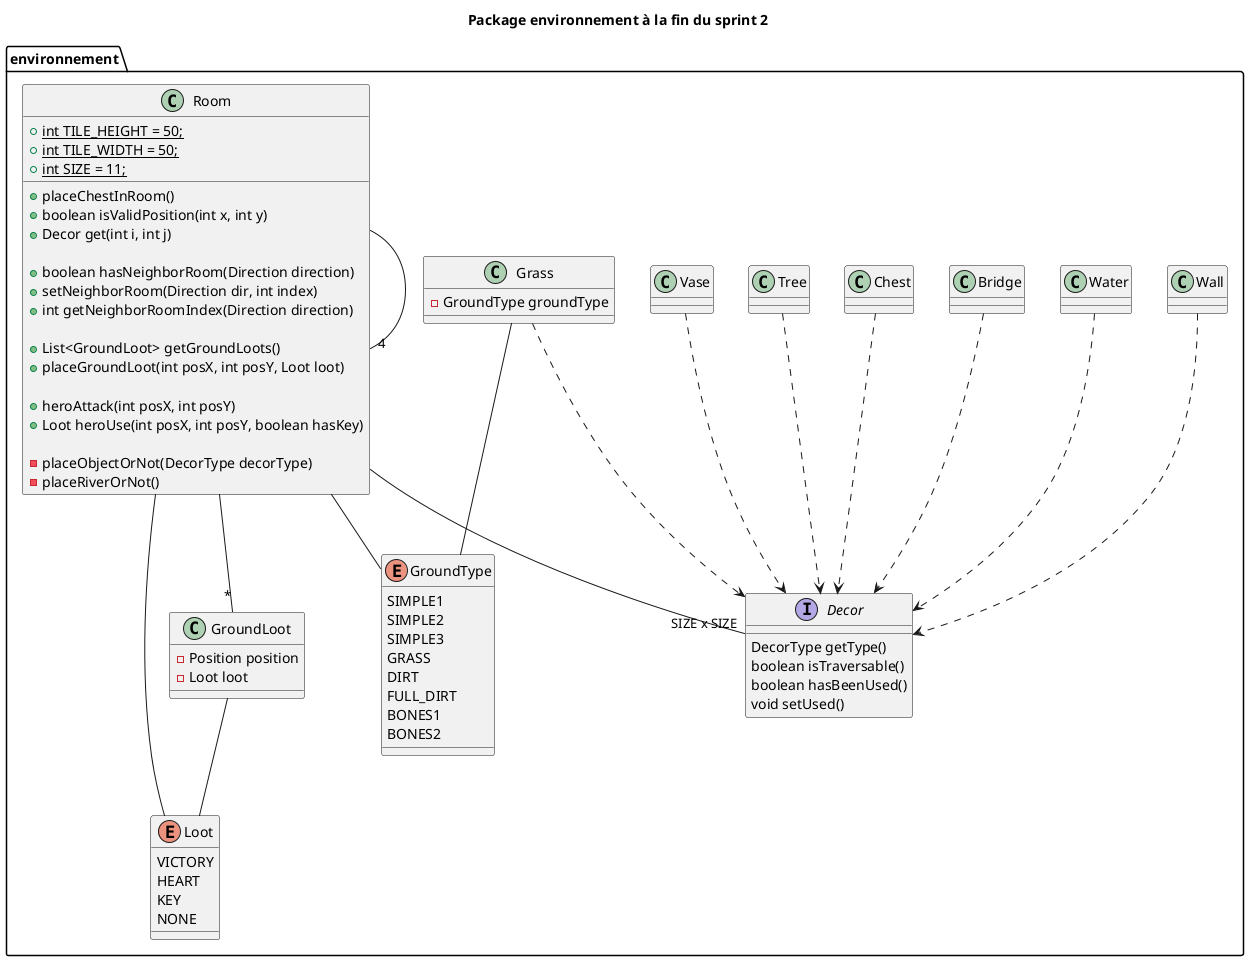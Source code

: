 @startuml

title Package environnement à la fin du sprint 2

package environnement {
    
    interface Decor {
        DecorType getType()
        boolean isTraversable()
        boolean hasBeenUsed()
        void setUsed()
    }
    
    class Bridge
    Bridge ..> Decor

    class Chest
    Chest ..> Decor
    
    class Grass {
        - GroundType groundType
    }

    Grass ..> Decor
    
    class Tree
    Tree ..> Decor
    
    class Vase
    Vase ..> Decor
    
    class Wall
    Wall ..> Decor
    
    class Water
    Water ..> Decor



    class GroundLoot {
        - Position position
        - Loot loot
    }


    enum Loot {
        VICTORY
        HEART
        KEY
        NONE
    }

    GroundLoot -- Loot

    enum GroundType {
        SIMPLE1
        SIMPLE2
        SIMPLE3
        GRASS
        DIRT
        FULL_DIRT
        BONES1
        BONES2
    }

    Grass -- GroundType
    Room -- GroundType
    Room -- Loot
    Room --"*" GroundLoot
    Room --"SIZE x SIZE" Decor

    Room --"4" Room

    class Room {
        + {static} int TILE_HEIGHT = 50;
        + {static} int TILE_WIDTH = 50;
        + {static} int SIZE = 11;

        + placeChestInRoom()
        + boolean isValidPosition(int x, int y)
        + Decor get(int i, int j)
        
        + boolean hasNeighborRoom(Direction direction)
        + setNeighborRoom(Direction dir, int index)
        + int getNeighborRoomIndex(Direction direction)
        
        + List<GroundLoot> getGroundLoots()
        + placeGroundLoot(int posX, int posY, Loot loot)
        
        + heroAttack(int posX, int posY)
        + Loot heroUse(int posX, int posY, boolean hasKey)

        - placeObjectOrNot(DecorType decorType)
        - placeRiverOrNot()
    }

}

@enduml
